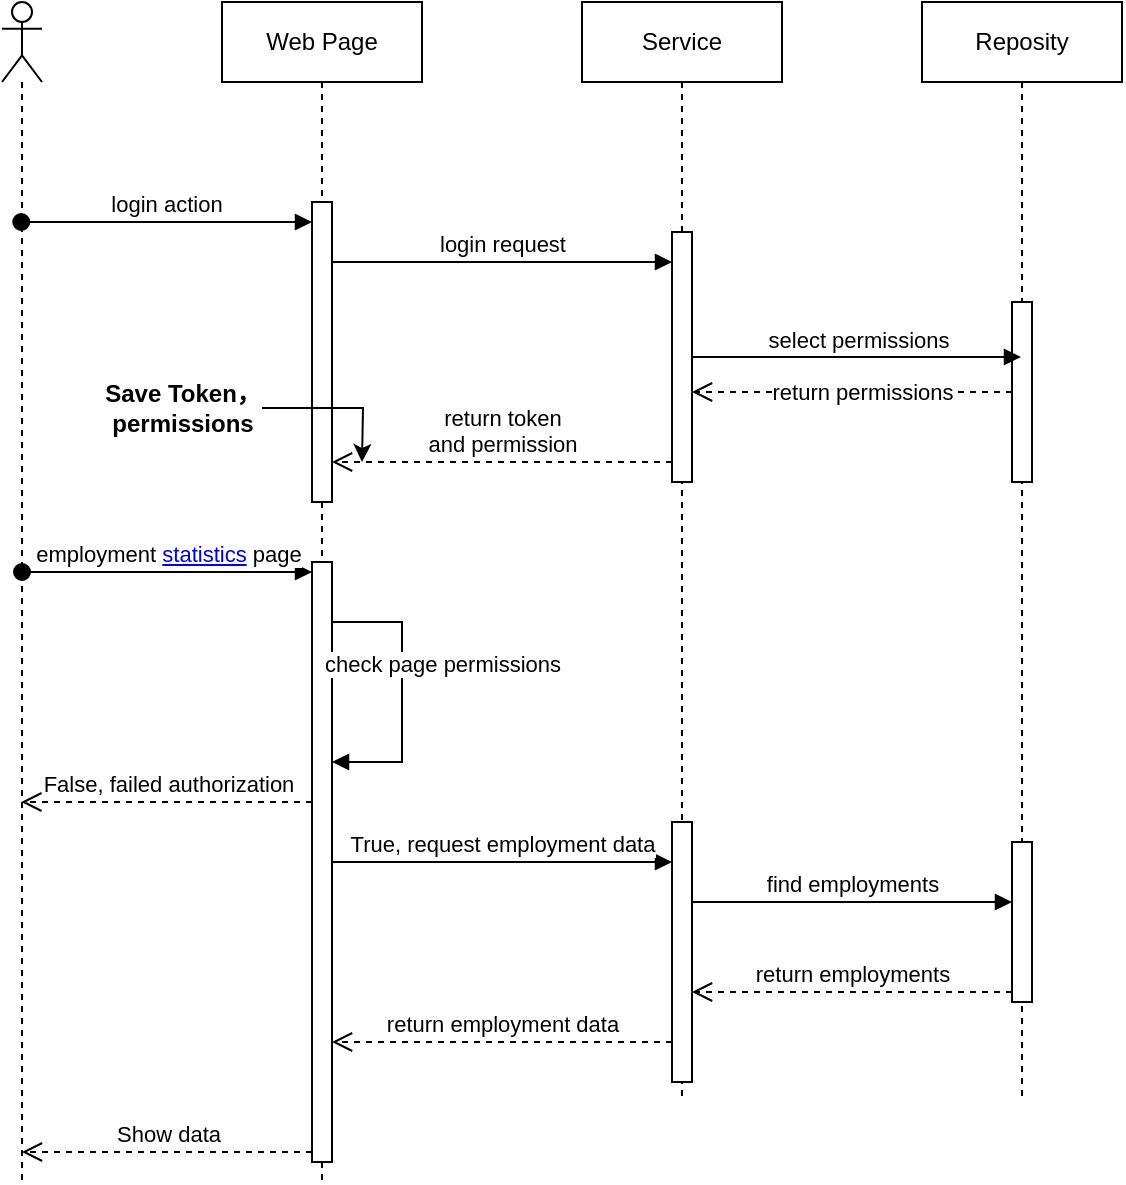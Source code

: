 <mxfile version="24.0.7" type="github">
  <diagram name="Page-1" id="pcb0F8Uie9docCY4vdkL">
    <mxGraphModel dx="1120" dy="628" grid="1" gridSize="10" guides="1" tooltips="1" connect="1" arrows="1" fold="1" page="1" pageScale="1" pageWidth="850" pageHeight="1100" math="0" shadow="0">
      <root>
        <mxCell id="0" />
        <mxCell id="1" parent="0" />
        <mxCell id="zOkPQA7Ew5qs01LmY937-18" value="Web Page" style="shape=umlLifeline;perimeter=lifelinePerimeter;whiteSpace=wrap;html=1;container=1;dropTarget=0;collapsible=0;recursiveResize=0;outlineConnect=0;portConstraint=eastwest;newEdgeStyle={&quot;curved&quot;:0,&quot;rounded&quot;:0};" vertex="1" parent="1">
          <mxGeometry x="140" y="210" width="100" height="590" as="geometry" />
        </mxCell>
        <mxCell id="zOkPQA7Ew5qs01LmY937-25" value="" style="html=1;points=[[0,0,0,0,5],[0,1,0,0,-5],[1,0,0,0,5],[1,1,0,0,-5]];perimeter=orthogonalPerimeter;outlineConnect=0;targetShapes=umlLifeline;portConstraint=eastwest;newEdgeStyle={&quot;curved&quot;:0,&quot;rounded&quot;:0};" vertex="1" parent="zOkPQA7Ew5qs01LmY937-18">
          <mxGeometry x="45" y="100" width="10" height="150" as="geometry" />
        </mxCell>
        <mxCell id="zOkPQA7Ew5qs01LmY937-43" value="" style="html=1;points=[[0,0,0,0,5],[0,1,0,0,-5],[1,0,0,0,5],[1,1,0,0,-5]];perimeter=orthogonalPerimeter;outlineConnect=0;targetShapes=umlLifeline;portConstraint=eastwest;newEdgeStyle={&quot;curved&quot;:0,&quot;rounded&quot;:0};" vertex="1" parent="zOkPQA7Ew5qs01LmY937-18">
          <mxGeometry x="45" y="280" width="10" height="300" as="geometry" />
        </mxCell>
        <mxCell id="zOkPQA7Ew5qs01LmY937-47" value="" style="endArrow=block;endFill=1;html=1;edgeStyle=orthogonalEdgeStyle;align=left;verticalAlign=top;rounded=0;elbow=horizontal;" edge="1" parent="zOkPQA7Ew5qs01LmY937-18" target="zOkPQA7Ew5qs01LmY937-43">
          <mxGeometry x="-1" relative="1" as="geometry">
            <mxPoint x="55" y="310" as="sourcePoint" />
            <mxPoint x="55" y="350" as="targetPoint" />
            <Array as="points">
              <mxPoint x="90" y="310" />
              <mxPoint x="90" y="380" />
            </Array>
          </mxGeometry>
        </mxCell>
        <mxCell id="zOkPQA7Ew5qs01LmY937-49" value="check page permissions" style="edgeLabel;html=1;align=center;verticalAlign=middle;resizable=0;points=[];" vertex="1" connectable="0" parent="zOkPQA7Ew5qs01LmY937-47">
          <mxGeometry x="-0.206" y="2" relative="1" as="geometry">
            <mxPoint x="18" as="offset" />
          </mxGeometry>
        </mxCell>
        <mxCell id="zOkPQA7Ew5qs01LmY937-19" value="" style="shape=umlLifeline;perimeter=lifelinePerimeter;whiteSpace=wrap;html=1;container=1;dropTarget=0;collapsible=0;recursiveResize=0;outlineConnect=0;portConstraint=eastwest;newEdgeStyle={&quot;curved&quot;:0,&quot;rounded&quot;:0};participant=umlActor;" vertex="1" parent="1">
          <mxGeometry x="30" y="210" width="20" height="590" as="geometry" />
        </mxCell>
        <mxCell id="zOkPQA7Ew5qs01LmY937-20" value="Service" style="shape=umlLifeline;perimeter=lifelinePerimeter;whiteSpace=wrap;html=1;container=1;dropTarget=0;collapsible=0;recursiveResize=0;outlineConnect=0;portConstraint=eastwest;newEdgeStyle={&quot;curved&quot;:0,&quot;rounded&quot;:0};" vertex="1" parent="1">
          <mxGeometry x="320" y="210" width="100" height="550" as="geometry" />
        </mxCell>
        <mxCell id="zOkPQA7Ew5qs01LmY937-29" value="" style="html=1;points=[[0,0,0,0,5],[0,1,0,0,-5],[1,0,0,0,5],[1,1,0,0,-5]];perimeter=orthogonalPerimeter;outlineConnect=0;targetShapes=umlLifeline;portConstraint=eastwest;newEdgeStyle={&quot;curved&quot;:0,&quot;rounded&quot;:0};" vertex="1" parent="zOkPQA7Ew5qs01LmY937-20">
          <mxGeometry x="45" y="115" width="10" height="125" as="geometry" />
        </mxCell>
        <mxCell id="zOkPQA7Ew5qs01LmY937-54" value="" style="html=1;points=[[0,0,0,0,5],[0,1,0,0,-5],[1,0,0,0,5],[1,1,0,0,-5]];perimeter=orthogonalPerimeter;outlineConnect=0;targetShapes=umlLifeline;portConstraint=eastwest;newEdgeStyle={&quot;curved&quot;:0,&quot;rounded&quot;:0};" vertex="1" parent="zOkPQA7Ew5qs01LmY937-20">
          <mxGeometry x="45" y="410" width="10" height="130" as="geometry" />
        </mxCell>
        <mxCell id="zOkPQA7Ew5qs01LmY937-26" value="login action" style="html=1;verticalAlign=bottom;startArrow=oval;endArrow=block;startSize=8;curved=0;rounded=0;entryX=0;entryY=0;entryDx=0;entryDy=5;" edge="1" parent="1">
          <mxGeometry relative="1" as="geometry">
            <mxPoint x="39.63" y="320.0" as="sourcePoint" />
            <mxPoint x="185" y="320.0" as="targetPoint" />
          </mxGeometry>
        </mxCell>
        <mxCell id="zOkPQA7Ew5qs01LmY937-30" value="login request" style="html=1;verticalAlign=bottom;endArrow=block;curved=0;rounded=0;" edge="1" parent="1">
          <mxGeometry relative="1" as="geometry">
            <mxPoint x="195" y="340" as="sourcePoint" />
            <mxPoint x="365" y="340" as="targetPoint" />
          </mxGeometry>
        </mxCell>
        <mxCell id="zOkPQA7Ew5qs01LmY937-31" value="return token &lt;br&gt;and permission" style="html=1;verticalAlign=bottom;endArrow=open;dashed=1;endSize=8;curved=0;rounded=0;" edge="1" parent="1">
          <mxGeometry relative="1" as="geometry">
            <mxPoint x="195" y="440" as="targetPoint" />
            <mxPoint x="365" y="440" as="sourcePoint" />
          </mxGeometry>
        </mxCell>
        <mxCell id="zOkPQA7Ew5qs01LmY937-32" value="Reposity" style="shape=umlLifeline;perimeter=lifelinePerimeter;whiteSpace=wrap;html=1;container=1;dropTarget=0;collapsible=0;recursiveResize=0;outlineConnect=0;portConstraint=eastwest;newEdgeStyle={&quot;curved&quot;:0,&quot;rounded&quot;:0};" vertex="1" parent="1">
          <mxGeometry x="490" y="210" width="100" height="550" as="geometry" />
        </mxCell>
        <mxCell id="zOkPQA7Ew5qs01LmY937-34" value="" style="html=1;points=[[0,0,0,0,5],[0,1,0,0,-5],[1,0,0,0,5],[1,1,0,0,-5]];perimeter=orthogonalPerimeter;outlineConnect=0;targetShapes=umlLifeline;portConstraint=eastwest;newEdgeStyle={&quot;curved&quot;:0,&quot;rounded&quot;:0};" vertex="1" parent="zOkPQA7Ew5qs01LmY937-32">
          <mxGeometry x="45" y="150" width="10" height="90" as="geometry" />
        </mxCell>
        <mxCell id="zOkPQA7Ew5qs01LmY937-55" value="" style="html=1;points=[[0,0,0,0,5],[0,1,0,0,-5],[1,0,0,0,5],[1,1,0,0,-5]];perimeter=orthogonalPerimeter;outlineConnect=0;targetShapes=umlLifeline;portConstraint=eastwest;newEdgeStyle={&quot;curved&quot;:0,&quot;rounded&quot;:0};" vertex="1" parent="zOkPQA7Ew5qs01LmY937-32">
          <mxGeometry x="45" y="420" width="10" height="80" as="geometry" />
        </mxCell>
        <mxCell id="zOkPQA7Ew5qs01LmY937-36" value="select permissions" style="html=1;verticalAlign=bottom;endArrow=block;curved=0;rounded=0;" edge="1" parent="1" source="zOkPQA7Ew5qs01LmY937-29" target="zOkPQA7Ew5qs01LmY937-32">
          <mxGeometry relative="1" as="geometry">
            <mxPoint x="375" y="370" as="sourcePoint" />
            <mxPoint x="539.5" y="370" as="targetPoint" />
          </mxGeometry>
        </mxCell>
        <mxCell id="zOkPQA7Ew5qs01LmY937-35" value="" style="html=1;verticalAlign=bottom;endArrow=open;dashed=1;endSize=8;curved=0;rounded=0;" edge="1" parent="1" source="zOkPQA7Ew5qs01LmY937-34" target="zOkPQA7Ew5qs01LmY937-29">
          <mxGeometry relative="1" as="geometry">
            <mxPoint x="370" y="390" as="targetPoint" />
            <mxPoint x="530" y="390" as="sourcePoint" />
          </mxGeometry>
        </mxCell>
        <mxCell id="zOkPQA7Ew5qs01LmY937-38" value="return permissions" style="edgeLabel;html=1;align=center;verticalAlign=middle;resizable=0;points=[];" vertex="1" connectable="0" parent="zOkPQA7Ew5qs01LmY937-35">
          <mxGeometry x="0.281" y="-2" relative="1" as="geometry">
            <mxPoint x="27" y="2" as="offset" />
          </mxGeometry>
        </mxCell>
        <mxCell id="zOkPQA7Ew5qs01LmY937-41" style="edgeStyle=orthogonalEdgeStyle;rounded=0;orthogonalLoop=1;jettySize=auto;html=1;" edge="1" parent="1" source="zOkPQA7Ew5qs01LmY937-39">
          <mxGeometry relative="1" as="geometry">
            <mxPoint x="210" y="440" as="targetPoint" />
          </mxGeometry>
        </mxCell>
        <mxCell id="zOkPQA7Ew5qs01LmY937-39" value="Save Token，&lt;br&gt;permissions" style="text;align=center;fontStyle=1;verticalAlign=middle;spacingLeft=3;spacingRight=3;strokeColor=none;rotatable=0;points=[[0,0.5],[1,0.5]];portConstraint=eastwest;html=1;" vertex="1" parent="1">
          <mxGeometry x="80" y="400" width="80" height="26" as="geometry" />
        </mxCell>
        <mxCell id="zOkPQA7Ew5qs01LmY937-44" value="employment &lt;a&gt;statistics&lt;/a&gt; page" style="html=1;verticalAlign=bottom;startArrow=oval;endArrow=block;startSize=8;curved=0;rounded=0;entryX=0;entryY=0;entryDx=0;entryDy=5;" edge="1" target="zOkPQA7Ew5qs01LmY937-43" parent="1" source="zOkPQA7Ew5qs01LmY937-19">
          <mxGeometry relative="1" as="geometry">
            <mxPoint x="80" y="505" as="sourcePoint" />
          </mxGeometry>
        </mxCell>
        <mxCell id="zOkPQA7Ew5qs01LmY937-51" value="False, failed authorization" style="html=1;verticalAlign=bottom;endArrow=open;dashed=1;endSize=8;curved=0;rounded=0;" edge="1" parent="1">
          <mxGeometry x="-0.001" relative="1" as="geometry">
            <mxPoint x="185.0" y="610" as="sourcePoint" />
            <mxPoint x="39.667" y="610" as="targetPoint" />
            <mxPoint as="offset" />
          </mxGeometry>
        </mxCell>
        <mxCell id="zOkPQA7Ew5qs01LmY937-53" value="True, request employment data" style="html=1;verticalAlign=bottom;endArrow=block;curved=0;rounded=0;" edge="1" parent="1" target="zOkPQA7Ew5qs01LmY937-54">
          <mxGeometry relative="1" as="geometry">
            <mxPoint x="195" y="640" as="sourcePoint" />
            <mxPoint x="365.0" y="640" as="targetPoint" />
          </mxGeometry>
        </mxCell>
        <mxCell id="zOkPQA7Ew5qs01LmY937-56" value="find employments" style="html=1;verticalAlign=bottom;endArrow=block;curved=0;rounded=0;" edge="1" target="zOkPQA7Ew5qs01LmY937-55" parent="1">
          <mxGeometry relative="1" as="geometry">
            <mxPoint x="375" y="660" as="sourcePoint" />
            <mxPoint x="535" y="660" as="targetPoint" />
          </mxGeometry>
        </mxCell>
        <mxCell id="zOkPQA7Ew5qs01LmY937-57" value="return employments" style="html=1;verticalAlign=bottom;endArrow=open;dashed=1;endSize=8;curved=0;rounded=0;exitX=0;exitY=1;exitDx=0;exitDy=-5;" edge="1" source="zOkPQA7Ew5qs01LmY937-55" parent="1" target="zOkPQA7Ew5qs01LmY937-54">
          <mxGeometry relative="1" as="geometry">
            <mxPoint x="430" y="735" as="targetPoint" />
          </mxGeometry>
        </mxCell>
        <mxCell id="zOkPQA7Ew5qs01LmY937-58" value="return employment data" style="html=1;verticalAlign=bottom;endArrow=open;dashed=1;endSize=8;curved=0;rounded=0;" edge="1" parent="1" source="zOkPQA7Ew5qs01LmY937-54">
          <mxGeometry relative="1" as="geometry">
            <mxPoint x="195.0" y="730" as="targetPoint" />
            <mxPoint x="365" y="730" as="sourcePoint" />
          </mxGeometry>
        </mxCell>
        <mxCell id="zOkPQA7Ew5qs01LmY937-59" value="Show data" style="html=1;verticalAlign=bottom;endArrow=open;dashed=1;endSize=8;curved=0;rounded=0;exitX=0;exitY=1;exitDx=0;exitDy=-5;exitPerimeter=0;" edge="1" parent="1" source="zOkPQA7Ew5qs01LmY937-43" target="zOkPQA7Ew5qs01LmY937-19">
          <mxGeometry x="-0.005" relative="1" as="geometry">
            <mxPoint x="175.33" y="770" as="sourcePoint" />
            <mxPoint x="50" y="770" as="targetPoint" />
            <mxPoint as="offset" />
          </mxGeometry>
        </mxCell>
      </root>
    </mxGraphModel>
  </diagram>
</mxfile>
